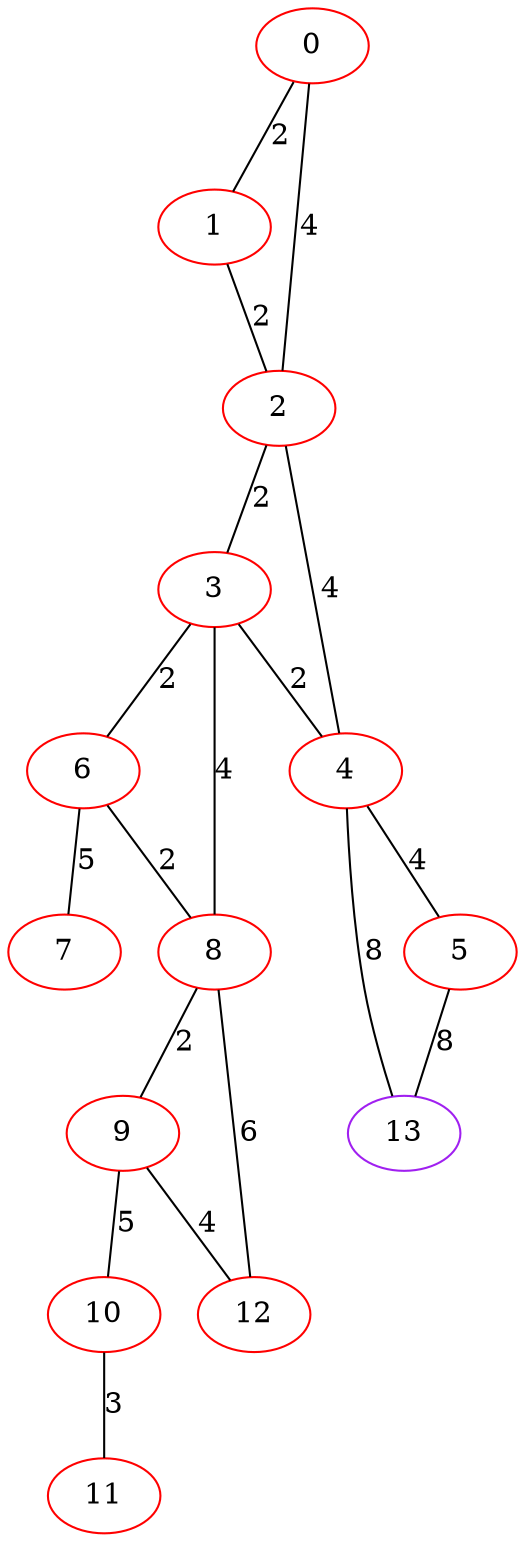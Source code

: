 graph "" {
0 [color=red, weight=1];
1 [color=red, weight=1];
2 [color=red, weight=1];
3 [color=red, weight=1];
4 [color=red, weight=1];
5 [color=red, weight=1];
6 [color=red, weight=1];
7 [color=red, weight=1];
8 [color=red, weight=1];
9 [color=red, weight=1];
10 [color=red, weight=1];
11 [color=red, weight=1];
12 [color=red, weight=1];
13 [color=purple, weight=4];
0 -- 1  [key=0, label=2];
0 -- 2  [key=0, label=4];
1 -- 2  [key=0, label=2];
2 -- 3  [key=0, label=2];
2 -- 4  [key=0, label=4];
3 -- 8  [key=0, label=4];
3 -- 4  [key=0, label=2];
3 -- 6  [key=0, label=2];
4 -- 5  [key=0, label=4];
4 -- 13  [key=0, label=8];
5 -- 13  [key=0, label=8];
6 -- 8  [key=0, label=2];
6 -- 7  [key=0, label=5];
8 -- 9  [key=0, label=2];
8 -- 12  [key=0, label=6];
9 -- 10  [key=0, label=5];
9 -- 12  [key=0, label=4];
10 -- 11  [key=0, label=3];
}
